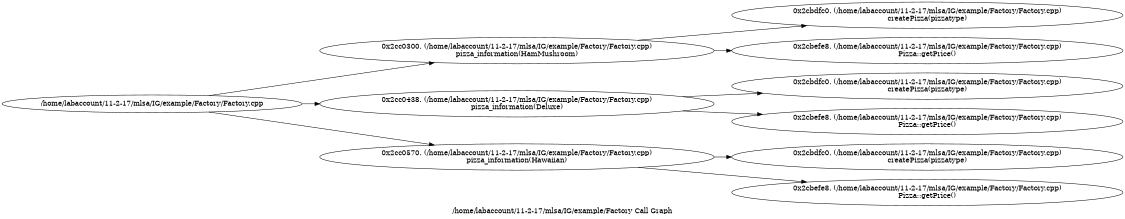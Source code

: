 digraph "/home/labaccount/11-2-17/mlsa/IG/example/Factory Call Graph" {
	graph [dpi=300
		rankdir=LR
		size="7.5, 10"
		label="/home/labaccount/11-2-17/mlsa/IG/example/Factory Call Graph"
	];

	Node0x563224046 [shape=oval, label="/home/labaccount/11-2-17/mlsa/IG/example/Factory/Factory.cpp"];
	Node0x434449925 [shape=oval, label="0x2cc0300. (/home/labaccount/11-2-17/mlsa/IG/example/Factory/Factory.cpp)\npizza_information(HamMushroom)"];
	Node0x563224046 -> Node0x434449925;
	Node0x965969642 [shape=oval, label="0x2cc0438. (/home/labaccount/11-2-17/mlsa/IG/example/Factory/Factory.cpp)\npizza_information(Deluxe)"];
	Node0x563224046 -> Node0x965969642;
	Node0x677951976 [shape=oval, label="0x2cc0570. (/home/labaccount/11-2-17/mlsa/IG/example/Factory/Factory.cpp)\npizza_information(Hawaiian)"];
	Node0x563224046 -> Node0x677951976;
	Node0x225308903 [shape=oval, label="0x2cbdfc0. (/home/labaccount/11-2-17/mlsa/IG/example/Factory/Factory.cpp)\ncreatePizza(pizzatype)"];
	Node0x434449925 -> Node0x225308903;
	Node0x368461264 [shape=oval, label="0x2cbefe8. (/home/labaccount/11-2-17/mlsa/IG/example/Factory/Factory.cpp)\nPizza::getPrice()"];
	Node0x434449925 -> Node0x368461264;
	Node0x362853743 [shape=oval, label="0x2cbdfc0. (/home/labaccount/11-2-17/mlsa/IG/example/Factory/Factory.cpp)\ncreatePizza(pizzatype)"];
	Node0x965969642 -> Node0x362853743;
	Node0x547788059 [shape=oval, label="0x2cbefe8. (/home/labaccount/11-2-17/mlsa/IG/example/Factory/Factory.cpp)\nPizza::getPrice()"];
	Node0x965969642 -> Node0x547788059;
	Node0x289529040 [shape=oval, label="0x2cbdfc0. (/home/labaccount/11-2-17/mlsa/IG/example/Factory/Factory.cpp)\ncreatePizza(pizzatype)"];
	Node0x677951976 -> Node0x289529040;
	Node0x295573564 [shape=oval, label="0x2cbefe8. (/home/labaccount/11-2-17/mlsa/IG/example/Factory/Factory.cpp)\nPizza::getPrice()"];
	Node0x677951976 -> Node0x295573564;
}
